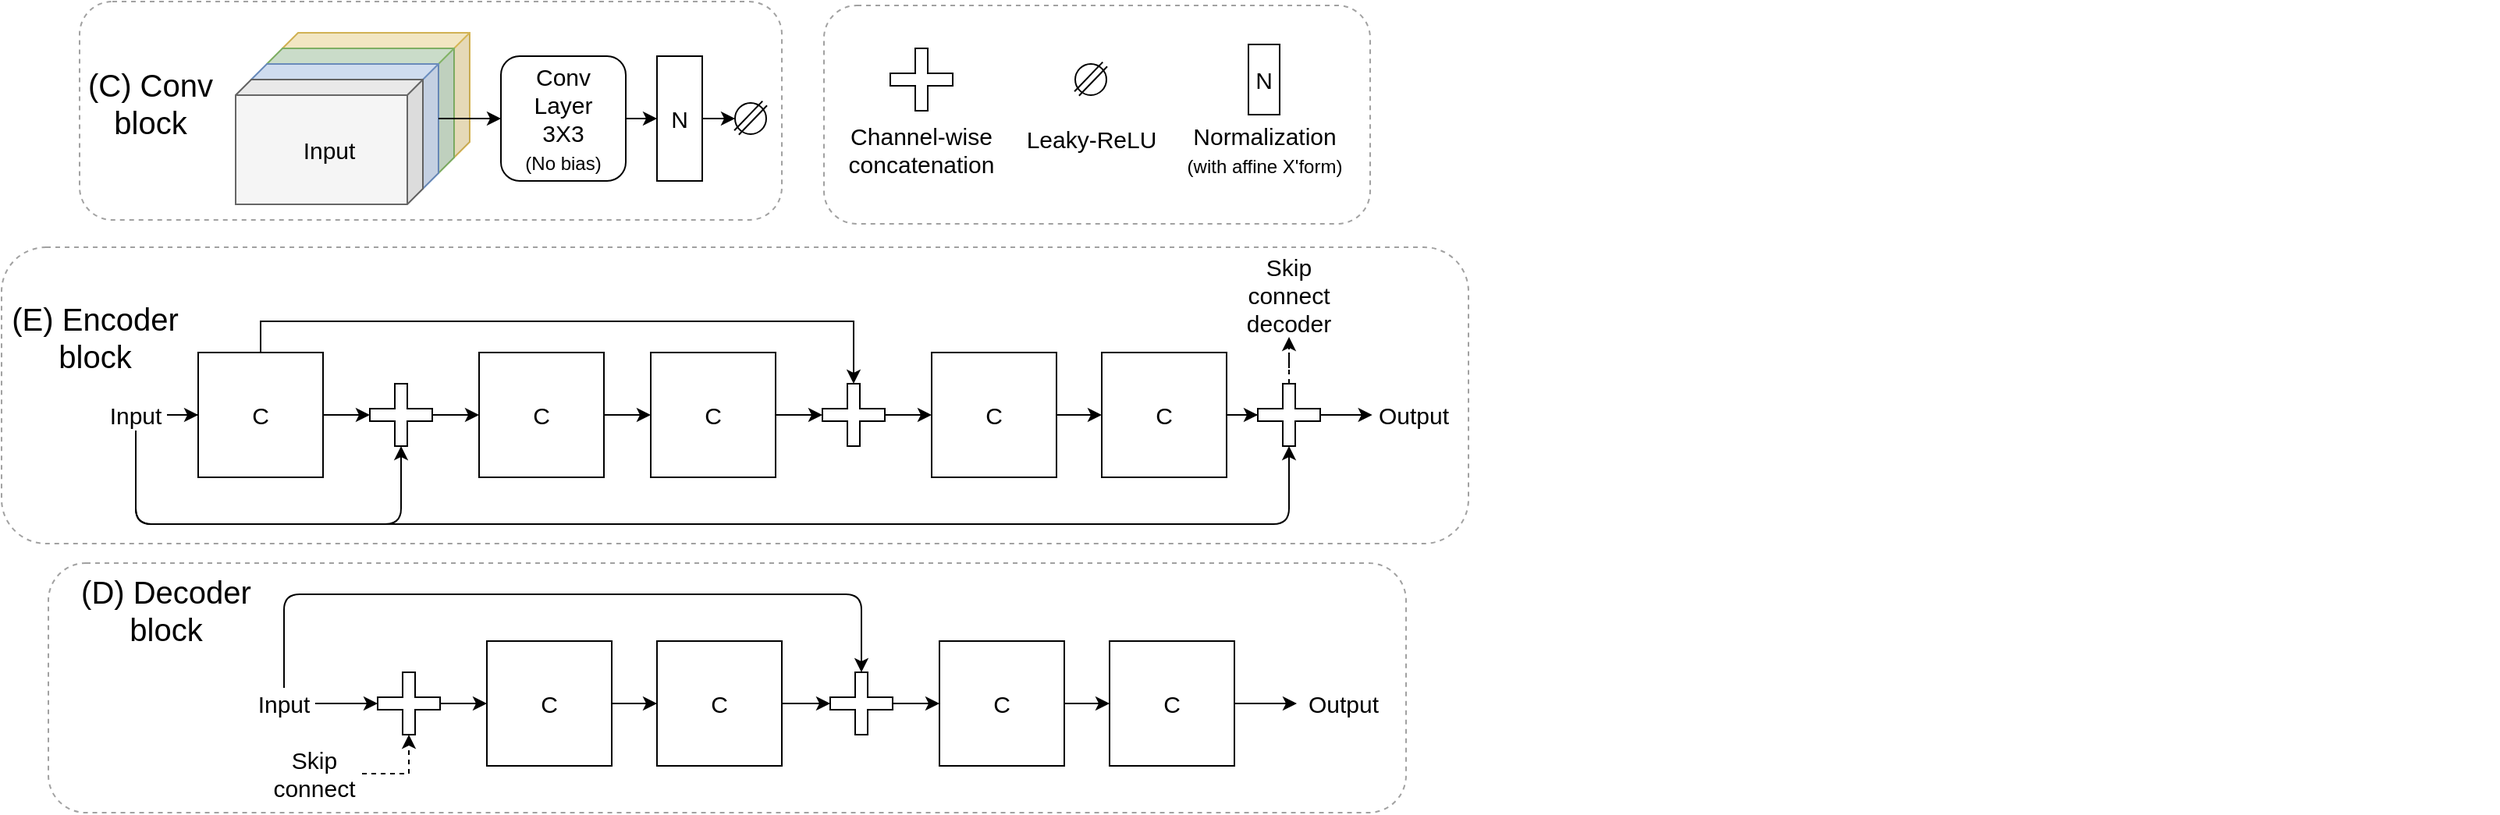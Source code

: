 <mxfile version="13.2.4" type="device" pages="2"><diagram id="8LjVywc4I2xho_co8mYB" name="Page-1"><mxGraphModel dx="1371" dy="939" grid="1" gridSize="10" guides="1" tooltips="1" connect="1" arrows="1" fold="1" page="1" pageScale="1" pageWidth="1400" pageHeight="700" math="0" shadow="0"><root><mxCell id="0"/><mxCell id="1" parent="0"/><mxCell id="MjpDu8oxRNMv4BNvSzaA-49" value="" style="group" vertex="1" connectable="0" parent="1"><mxGeometry x="1189.5" y="70" width="470.5" height="112.5" as="geometry"/></mxCell><mxCell id="MjpDu8oxRNMv4BNvSzaA-61" value="" style="group" vertex="1" connectable="0" parent="MjpDu8oxRNMv4BNvSzaA-49"><mxGeometry x="-609.5" y="-37.5" width="358.5" height="140" as="geometry"/></mxCell><mxCell id="MjpDu8oxRNMv4BNvSzaA-51" value="" style="rounded=1;whiteSpace=wrap;html=1;fillColor=none;dashed=1;strokeColor=#A1A1A1;" vertex="1" parent="MjpDu8oxRNMv4BNvSzaA-61"><mxGeometry x="7" width="350" height="140" as="geometry"/></mxCell><mxCell id="MjpDu8oxRNMv4BNvSzaA-29" value="Channel-wise concatenation" style="text;html=1;strokeColor=none;fillColor=none;align=center;verticalAlign=middle;whiteSpace=wrap;rounded=0;fontSize=15;" vertex="1" parent="MjpDu8oxRNMv4BNvSzaA-61"><mxGeometry y="67.5" width="139" height="50" as="geometry"/></mxCell><mxCell id="MjpDu8oxRNMv4BNvSzaA-28" value="" style="shape=cross;whiteSpace=wrap;html=1;" vertex="1" parent="MjpDu8oxRNMv4BNvSzaA-61"><mxGeometry x="49.5" y="27.5" width="40" height="40" as="geometry"/></mxCell><mxCell id="MjpDu8oxRNMv4BNvSzaA-46" value="" style="group" vertex="1" connectable="0" parent="MjpDu8oxRNMv4BNvSzaA-61"><mxGeometry x="108.5" y="37.5" width="139" height="60" as="geometry"/></mxCell><mxCell id="MjpDu8oxRNMv4BNvSzaA-42" value="" style="group" vertex="1" connectable="0" parent="MjpDu8oxRNMv4BNvSzaA-46"><mxGeometry x="59.5" width="20" height="20" as="geometry"/></mxCell><mxCell id="MjpDu8oxRNMv4BNvSzaA-43" value="" style="ellipse;whiteSpace=wrap;html=1;aspect=fixed;fontSize=15;" vertex="1" parent="MjpDu8oxRNMv4BNvSzaA-42"><mxGeometry width="20" height="20" as="geometry"/></mxCell><mxCell id="MjpDu8oxRNMv4BNvSzaA-44" value="" style="shape=link;html=1;fontSize=15;" edge="1" parent="MjpDu8oxRNMv4BNvSzaA-42"><mxGeometry width="50" height="50" relative="1" as="geometry"><mxPoint x="1" y="19" as="sourcePoint"/><mxPoint x="19.069" y="0.208" as="targetPoint"/></mxGeometry></mxCell><mxCell id="MjpDu8oxRNMv4BNvSzaA-45" value="Leaky-ReLU" style="text;html=1;strokeColor=none;fillColor=none;align=center;verticalAlign=middle;whiteSpace=wrap;rounded=0;fontSize=15;" vertex="1" parent="MjpDu8oxRNMv4BNvSzaA-46"><mxGeometry y="35" width="139" height="25" as="geometry"/></mxCell><mxCell id="MjpDu8oxRNMv4BNvSzaA-47" value="N" style="rounded=0;whiteSpace=wrap;html=1;fillColor=none;fontSize=15;" vertex="1" parent="MjpDu8oxRNMv4BNvSzaA-61"><mxGeometry x="279" y="25" width="20" height="45" as="geometry"/></mxCell><mxCell id="MjpDu8oxRNMv4BNvSzaA-52" value="" style="group" vertex="1" connectable="0" parent="MjpDu8oxRNMv4BNvSzaA-61"><mxGeometry x="219.5" y="67.5" width="139" height="50" as="geometry"/></mxCell><mxCell id="MjpDu8oxRNMv4BNvSzaA-48" value="Normalization&lt;br&gt;&lt;font style=&quot;font-size: 12px&quot;&gt;(with affine X'form)&lt;/font&gt;" style="text;html=1;strokeColor=none;fillColor=none;align=center;verticalAlign=middle;whiteSpace=wrap;rounded=0;fontSize=15;" vertex="1" parent="MjpDu8oxRNMv4BNvSzaA-52"><mxGeometry width="139" height="50" as="geometry"/></mxCell><mxCell id="MjpDu8oxRNMv4BNvSzaA-56" value="" style="group" vertex="1" connectable="0" parent="1"><mxGeometry x="90" y="390" width="870" height="160" as="geometry"/></mxCell><mxCell id="MjpDu8oxRNMv4BNvSzaA-55" value="" style="group" vertex="1" connectable="0" parent="MjpDu8oxRNMv4BNvSzaA-56"><mxGeometry width="870" height="160" as="geometry"/></mxCell><mxCell id="8z3Z631eIK25r2d6RRh8-50" value="Input" style="text;html=1;strokeColor=none;fillColor=none;align=center;verticalAlign=middle;whiteSpace=wrap;rounded=0;fontSize=15;" parent="MjpDu8oxRNMv4BNvSzaA-55" vertex="1"><mxGeometry x="131" y="80" width="40" height="20" as="geometry"/></mxCell><mxCell id="8z3Z631eIK25r2d6RRh8-55" value="Skip&lt;br style=&quot;font-size: 15px;&quot;&gt;connect" style="text;html=1;strokeColor=none;fillColor=none;align=center;verticalAlign=middle;whiteSpace=wrap;rounded=0;fontSize=15;" parent="MjpDu8oxRNMv4BNvSzaA-55" vertex="1"><mxGeometry x="140" y="110" width="61" height="50" as="geometry"/></mxCell><mxCell id="8z3Z631eIK25r2d6RRh8-70" value="(D) Decoder&lt;br&gt;block" style="text;html=1;strokeColor=none;fillColor=none;align=center;verticalAlign=middle;whiteSpace=wrap;rounded=0;fontSize=20;" parent="MjpDu8oxRNMv4BNvSzaA-55" vertex="1"><mxGeometry x="20" y="10" width="111" height="40" as="geometry"/></mxCell><mxCell id="HNE--YJL359TcWjooKDA-22" value="" style="shape=cross;whiteSpace=wrap;html=1;" vertex="1" parent="MjpDu8oxRNMv4BNvSzaA-55"><mxGeometry x="211" y="70" width="40" height="40" as="geometry"/></mxCell><mxCell id="HNE--YJL359TcWjooKDA-24" style="edgeStyle=orthogonalEdgeStyle;rounded=0;orthogonalLoop=1;jettySize=auto;html=1;entryX=0;entryY=0.5;entryDx=0;entryDy=0;entryPerimeter=0;" edge="1" parent="MjpDu8oxRNMv4BNvSzaA-55" source="8z3Z631eIK25r2d6RRh8-50" target="HNE--YJL359TcWjooKDA-22"><mxGeometry relative="1" as="geometry"/></mxCell><mxCell id="MjpDu8oxRNMv4BNvSzaA-27" style="edgeStyle=orthogonalEdgeStyle;rounded=0;orthogonalLoop=1;jettySize=auto;html=1;entryX=0.5;entryY=1;entryDx=0;entryDy=0;entryPerimeter=0;dashed=1;" edge="1" parent="MjpDu8oxRNMv4BNvSzaA-55" source="8z3Z631eIK25r2d6RRh8-55" target="HNE--YJL359TcWjooKDA-22"><mxGeometry relative="1" as="geometry"/></mxCell><mxCell id="HNE--YJL359TcWjooKDA-25" value="C" style="rounded=0;whiteSpace=wrap;html=1;fontSize=15;" vertex="1" parent="MjpDu8oxRNMv4BNvSzaA-55"><mxGeometry x="281" y="50" width="80" height="80" as="geometry"/></mxCell><mxCell id="HNE--YJL359TcWjooKDA-28" style="edgeStyle=orthogonalEdgeStyle;rounded=0;orthogonalLoop=1;jettySize=auto;html=1;" edge="1" parent="MjpDu8oxRNMv4BNvSzaA-55" source="HNE--YJL359TcWjooKDA-22" target="HNE--YJL359TcWjooKDA-25"><mxGeometry relative="1" as="geometry"/></mxCell><mxCell id="HNE--YJL359TcWjooKDA-26" value="C" style="rounded=0;whiteSpace=wrap;html=1;fontSize=15;" vertex="1" parent="MjpDu8oxRNMv4BNvSzaA-55"><mxGeometry x="390" y="50" width="80" height="80" as="geometry"/></mxCell><mxCell id="HNE--YJL359TcWjooKDA-29" style="edgeStyle=orthogonalEdgeStyle;rounded=0;orthogonalLoop=1;jettySize=auto;html=1;entryX=0;entryY=0.5;entryDx=0;entryDy=0;" edge="1" parent="MjpDu8oxRNMv4BNvSzaA-55" source="HNE--YJL359TcWjooKDA-25" target="HNE--YJL359TcWjooKDA-26"><mxGeometry relative="1" as="geometry"/></mxCell><mxCell id="HNE--YJL359TcWjooKDA-27" value="" style="shape=cross;whiteSpace=wrap;html=1;" vertex="1" parent="MjpDu8oxRNMv4BNvSzaA-55"><mxGeometry x="501" y="70" width="40" height="40" as="geometry"/></mxCell><mxCell id="HNE--YJL359TcWjooKDA-30" style="edgeStyle=orthogonalEdgeStyle;rounded=0;orthogonalLoop=1;jettySize=auto;html=1;entryX=0;entryY=0.5;entryDx=0;entryDy=0;entryPerimeter=0;" edge="1" parent="MjpDu8oxRNMv4BNvSzaA-55" source="HNE--YJL359TcWjooKDA-26" target="HNE--YJL359TcWjooKDA-27"><mxGeometry relative="1" as="geometry"/></mxCell><mxCell id="HNE--YJL359TcWjooKDA-32" value="" style="edgeStyle=elbowEdgeStyle;elbow=vertical;endArrow=classic;html=1;exitX=0.5;exitY=0;exitDx=0;exitDy=0;fontSize=15;entryX=0.5;entryY=0;entryDx=0;entryDy=0;entryPerimeter=0;" edge="1" parent="MjpDu8oxRNMv4BNvSzaA-55" source="8z3Z631eIK25r2d6RRh8-50" target="HNE--YJL359TcWjooKDA-27"><mxGeometry width="50" height="50" relative="1" as="geometry"><mxPoint x="191" y="-50" as="sourcePoint"/><mxPoint x="361" y="-40" as="targetPoint"/><Array as="points"><mxPoint x="350" y="20"/><mxPoint x="441" y="20"/></Array></mxGeometry></mxCell><mxCell id="HNE--YJL359TcWjooKDA-33" value="C" style="rounded=0;whiteSpace=wrap;html=1;fontSize=15;" vertex="1" parent="MjpDu8oxRNMv4BNvSzaA-55"><mxGeometry x="571" y="50" width="80" height="80" as="geometry"/></mxCell><mxCell id="HNE--YJL359TcWjooKDA-36" style="edgeStyle=orthogonalEdgeStyle;rounded=0;orthogonalLoop=1;jettySize=auto;html=1;entryX=0;entryY=0.5;entryDx=0;entryDy=0;" edge="1" parent="MjpDu8oxRNMv4BNvSzaA-55" source="HNE--YJL359TcWjooKDA-27" target="HNE--YJL359TcWjooKDA-33"><mxGeometry relative="1" as="geometry"/></mxCell><mxCell id="HNE--YJL359TcWjooKDA-34" value="C" style="rounded=0;whiteSpace=wrap;html=1;fontSize=15;" vertex="1" parent="MjpDu8oxRNMv4BNvSzaA-55"><mxGeometry x="680" y="50" width="80" height="80" as="geometry"/></mxCell><mxCell id="HNE--YJL359TcWjooKDA-35" style="edgeStyle=orthogonalEdgeStyle;rounded=0;orthogonalLoop=1;jettySize=auto;html=1;entryX=0;entryY=0.5;entryDx=0;entryDy=0;" edge="1" parent="MjpDu8oxRNMv4BNvSzaA-55" source="HNE--YJL359TcWjooKDA-33" target="HNE--YJL359TcWjooKDA-34"><mxGeometry relative="1" as="geometry"/></mxCell><mxCell id="HNE--YJL359TcWjooKDA-38" value="Output" style="text;html=1;strokeColor=none;fillColor=none;align=center;verticalAlign=middle;whiteSpace=wrap;rounded=0;fontSize=15;" vertex="1" parent="MjpDu8oxRNMv4BNvSzaA-55"><mxGeometry x="800" y="80" width="60" height="20" as="geometry"/></mxCell><mxCell id="HNE--YJL359TcWjooKDA-37" style="edgeStyle=orthogonalEdgeStyle;rounded=0;orthogonalLoop=1;jettySize=auto;html=1;entryX=0;entryY=0.5;entryDx=0;entryDy=0;" edge="1" parent="MjpDu8oxRNMv4BNvSzaA-55" source="HNE--YJL359TcWjooKDA-34" target="HNE--YJL359TcWjooKDA-38"><mxGeometry relative="1" as="geometry"><mxPoint x="790" y="90" as="targetPoint"/></mxGeometry></mxCell><mxCell id="MjpDu8oxRNMv4BNvSzaA-32" value="" style="rounded=1;whiteSpace=wrap;html=1;fillColor=none;dashed=1;strokeColor=#A1A1A1;" vertex="1" parent="MjpDu8oxRNMv4BNvSzaA-55"><mxGeometry width="870" height="160" as="geometry"/></mxCell><mxCell id="MjpDu8oxRNMv4BNvSzaA-57" value="" style="group" vertex="1" connectable="0" parent="1"><mxGeometry x="60" y="187.5" width="940" height="190" as="geometry"/></mxCell><mxCell id="MjpDu8oxRNMv4BNvSzaA-30" value="" style="rounded=1;whiteSpace=wrap;html=1;fillColor=none;dashed=1;strokeColor=#A1A1A1;" vertex="1" parent="MjpDu8oxRNMv4BNvSzaA-57"><mxGeometry width="940" height="190" as="geometry"/></mxCell><mxCell id="MjpDu8oxRNMv4BNvSzaA-54" value="" style="group" vertex="1" connectable="0" parent="MjpDu8oxRNMv4BNvSzaA-57"><mxGeometry x="5" y="2.5" width="930" height="185" as="geometry"/></mxCell><mxCell id="8z3Z631eIK25r2d6RRh8-19" value="C" style="rounded=0;whiteSpace=wrap;html=1;fontSize=15;" parent="MjpDu8oxRNMv4BNvSzaA-54" vertex="1"><mxGeometry x="121" y="65" width="80" height="80" as="geometry"/></mxCell><mxCell id="HNE--YJL359TcWjooKDA-31" style="edgeStyle=orthogonalEdgeStyle;rounded=0;orthogonalLoop=1;jettySize=auto;html=1;entryX=0;entryY=0.5;entryDx=0;entryDy=0;" edge="1" parent="MjpDu8oxRNMv4BNvSzaA-54" source="8z3Z631eIK25r2d6RRh8-21" target="8z3Z631eIK25r2d6RRh8-19"><mxGeometry relative="1" as="geometry"/></mxCell><mxCell id="8z3Z631eIK25r2d6RRh8-21" value="Input" style="text;html=1;strokeColor=none;fillColor=none;align=center;verticalAlign=middle;whiteSpace=wrap;rounded=0;fontSize=15;" parent="MjpDu8oxRNMv4BNvSzaA-54" vertex="1"><mxGeometry x="61" y="95" width="40" height="20" as="geometry"/></mxCell><mxCell id="8z3Z631eIK25r2d6RRh8-36" value="C" style="rounded=0;whiteSpace=wrap;html=1;fontSize=15;" parent="MjpDu8oxRNMv4BNvSzaA-54" vertex="1"><mxGeometry x="591" y="65" width="80" height="80" as="geometry"/></mxCell><mxCell id="8z3Z631eIK25r2d6RRh8-40" value="Skip&lt;br style=&quot;font-size: 15px;&quot;&gt;connect&lt;br style=&quot;font-size: 15px;&quot;&gt;decoder" style="text;html=1;strokeColor=none;fillColor=none;align=center;verticalAlign=middle;whiteSpace=wrap;rounded=0;fontSize=15;" parent="MjpDu8oxRNMv4BNvSzaA-54" vertex="1"><mxGeometry x="785" width="70" height="55" as="geometry"/></mxCell><mxCell id="8z3Z631eIK25r2d6RRh8-41" value="" style="edgeStyle=elbowEdgeStyle;elbow=vertical;endArrow=classic;html=1;exitX=0.5;exitY=1;exitDx=0;exitDy=0;entryX=0.5;entryY=1;entryDx=0;entryDy=0;fontSize=15;entryPerimeter=0;" parent="MjpDu8oxRNMv4BNvSzaA-54" source="8z3Z631eIK25r2d6RRh8-21" target="HNE--YJL359TcWjooKDA-19" edge="1"><mxGeometry width="50" height="50" relative="1" as="geometry"><mxPoint x="511" y="265" as="sourcePoint"/><mxPoint x="821" y="145" as="targetPoint"/><Array as="points"><mxPoint x="321" y="175"/></Array></mxGeometry></mxCell><mxCell id="8z3Z631eIK25r2d6RRh8-69" value="(E) Encoder&lt;br&gt;block" style="text;html=1;strokeColor=none;fillColor=none;align=center;verticalAlign=middle;whiteSpace=wrap;rounded=0;fontSize=20;" parent="MjpDu8oxRNMv4BNvSzaA-54" vertex="1"><mxGeometry y="25" width="110" height="60" as="geometry"/></mxCell><mxCell id="HNE--YJL359TcWjooKDA-5" value="C" style="rounded=0;whiteSpace=wrap;html=1;fontSize=15;" vertex="1" parent="MjpDu8oxRNMv4BNvSzaA-54"><mxGeometry x="301" y="65" width="80" height="80" as="geometry"/></mxCell><mxCell id="HNE--YJL359TcWjooKDA-9" style="edgeStyle=orthogonalEdgeStyle;rounded=0;orthogonalLoop=1;jettySize=auto;html=1;" edge="1" parent="MjpDu8oxRNMv4BNvSzaA-54" source="HNE--YJL359TcWjooKDA-6" target="HNE--YJL359TcWjooKDA-5"><mxGeometry relative="1" as="geometry"/></mxCell><mxCell id="HNE--YJL359TcWjooKDA-6" value="" style="shape=cross;whiteSpace=wrap;html=1;" vertex="1" parent="MjpDu8oxRNMv4BNvSzaA-54"><mxGeometry x="231" y="85" width="40" height="40" as="geometry"/></mxCell><mxCell id="HNE--YJL359TcWjooKDA-8" style="edgeStyle=orthogonalEdgeStyle;rounded=0;orthogonalLoop=1;jettySize=auto;html=1;entryX=0;entryY=0.5;entryDx=0;entryDy=0;entryPerimeter=0;" edge="1" parent="MjpDu8oxRNMv4BNvSzaA-54" source="8z3Z631eIK25r2d6RRh8-19" target="HNE--YJL359TcWjooKDA-6"><mxGeometry relative="1" as="geometry"/></mxCell><mxCell id="HNE--YJL359TcWjooKDA-7" value="" style="edgeStyle=elbowEdgeStyle;elbow=vertical;endArrow=classic;html=1;exitX=0.5;exitY=1;exitDx=0;exitDy=0;fontSize=15;entryX=0.5;entryY=1;entryDx=0;entryDy=0;entryPerimeter=0;" edge="1" parent="MjpDu8oxRNMv4BNvSzaA-54" source="8z3Z631eIK25r2d6RRh8-21" target="HNE--YJL359TcWjooKDA-6"><mxGeometry width="50" height="50" relative="1" as="geometry"><mxPoint x="91" y="125" as="sourcePoint"/><mxPoint x="250" y="140" as="targetPoint"/><Array as="points"><mxPoint x="160" y="175"/><mxPoint x="331" y="185"/></Array></mxGeometry></mxCell><mxCell id="HNE--YJL359TcWjooKDA-10" value="C" style="rounded=0;whiteSpace=wrap;html=1;fontSize=15;" vertex="1" parent="MjpDu8oxRNMv4BNvSzaA-54"><mxGeometry x="411" y="65" width="80" height="80" as="geometry"/></mxCell><mxCell id="HNE--YJL359TcWjooKDA-15" style="edgeStyle=orthogonalEdgeStyle;rounded=0;orthogonalLoop=1;jettySize=auto;html=1;" edge="1" parent="MjpDu8oxRNMv4BNvSzaA-54" source="HNE--YJL359TcWjooKDA-5" target="HNE--YJL359TcWjooKDA-10"><mxGeometry relative="1" as="geometry"/></mxCell><mxCell id="HNE--YJL359TcWjooKDA-13" style="edgeStyle=orthogonalEdgeStyle;rounded=0;orthogonalLoop=1;jettySize=auto;html=1;entryX=0;entryY=0.5;entryDx=0;entryDy=0;" edge="1" parent="MjpDu8oxRNMv4BNvSzaA-54" source="HNE--YJL359TcWjooKDA-11" target="8z3Z631eIK25r2d6RRh8-36"><mxGeometry relative="1" as="geometry"/></mxCell><mxCell id="HNE--YJL359TcWjooKDA-11" value="" style="shape=cross;whiteSpace=wrap;html=1;" vertex="1" parent="MjpDu8oxRNMv4BNvSzaA-54"><mxGeometry x="521" y="85" width="40" height="40" as="geometry"/></mxCell><mxCell id="HNE--YJL359TcWjooKDA-14" style="edgeStyle=orthogonalEdgeStyle;rounded=0;orthogonalLoop=1;jettySize=auto;html=1;exitX=0.5;exitY=0;exitDx=0;exitDy=0;entryX=0.5;entryY=0;entryDx=0;entryDy=0;entryPerimeter=0;" edge="1" parent="MjpDu8oxRNMv4BNvSzaA-54" source="8z3Z631eIK25r2d6RRh8-19" target="HNE--YJL359TcWjooKDA-11"><mxGeometry relative="1" as="geometry"><Array as="points"><mxPoint x="161" y="45"/><mxPoint x="541" y="45"/></Array></mxGeometry></mxCell><mxCell id="HNE--YJL359TcWjooKDA-12" style="edgeStyle=orthogonalEdgeStyle;rounded=0;orthogonalLoop=1;jettySize=auto;html=1;entryX=0;entryY=0.5;entryDx=0;entryDy=0;entryPerimeter=0;" edge="1" parent="MjpDu8oxRNMv4BNvSzaA-54" source="HNE--YJL359TcWjooKDA-10" target="HNE--YJL359TcWjooKDA-11"><mxGeometry relative="1" as="geometry"/></mxCell><mxCell id="HNE--YJL359TcWjooKDA-16" value="C" style="rounded=0;whiteSpace=wrap;html=1;fontSize=15;" vertex="1" parent="MjpDu8oxRNMv4BNvSzaA-54"><mxGeometry x="700" y="65" width="80" height="80" as="geometry"/></mxCell><mxCell id="HNE--YJL359TcWjooKDA-17" style="edgeStyle=orthogonalEdgeStyle;rounded=0;orthogonalLoop=1;jettySize=auto;html=1;entryX=0;entryY=0.5;entryDx=0;entryDy=0;" edge="1" parent="MjpDu8oxRNMv4BNvSzaA-54" source="8z3Z631eIK25r2d6RRh8-36" target="HNE--YJL359TcWjooKDA-16"><mxGeometry relative="1" as="geometry"/></mxCell><mxCell id="MjpDu8oxRNMv4BNvSzaA-21" style="edgeStyle=orthogonalEdgeStyle;rounded=0;orthogonalLoop=1;jettySize=auto;html=1;dashed=1;" edge="1" parent="MjpDu8oxRNMv4BNvSzaA-54" source="HNE--YJL359TcWjooKDA-19" target="8z3Z631eIK25r2d6RRh8-40"><mxGeometry relative="1" as="geometry"/></mxCell><mxCell id="MjpDu8oxRNMv4BNvSzaA-25" style="edgeStyle=orthogonalEdgeStyle;rounded=0;orthogonalLoop=1;jettySize=auto;html=1;" edge="1" parent="MjpDu8oxRNMv4BNvSzaA-54" source="HNE--YJL359TcWjooKDA-19"><mxGeometry relative="1" as="geometry"><mxPoint x="873.356" y="105.03" as="targetPoint"/></mxGeometry></mxCell><mxCell id="HNE--YJL359TcWjooKDA-19" value="" style="shape=cross;whiteSpace=wrap;html=1;" vertex="1" parent="MjpDu8oxRNMv4BNvSzaA-54"><mxGeometry x="800" y="85" width="40" height="40" as="geometry"/></mxCell><mxCell id="HNE--YJL359TcWjooKDA-40" value="Output" style="text;html=1;strokeColor=none;fillColor=none;align=center;verticalAlign=middle;whiteSpace=wrap;rounded=0;fontSize=15;" vertex="1" parent="MjpDu8oxRNMv4BNvSzaA-54"><mxGeometry x="870" y="95" width="60" height="20" as="geometry"/></mxCell><mxCell id="MjpDu8oxRNMv4BNvSzaA-19" style="edgeStyle=orthogonalEdgeStyle;rounded=0;orthogonalLoop=1;jettySize=auto;html=1;entryX=0;entryY=0.5;entryDx=0;entryDy=0;entryPerimeter=0;" edge="1" parent="MjpDu8oxRNMv4BNvSzaA-54" source="HNE--YJL359TcWjooKDA-16" target="HNE--YJL359TcWjooKDA-19"><mxGeometry relative="1" as="geometry"/></mxCell><mxCell id="MjpDu8oxRNMv4BNvSzaA-60" value="" style="group" vertex="1" connectable="0" parent="1"><mxGeometry x="110" y="30" width="450" height="140" as="geometry"/></mxCell><mxCell id="MjpDu8oxRNMv4BNvSzaA-33" value="" style="rounded=1;whiteSpace=wrap;html=1;fillColor=none;dashed=1;strokeColor=#A1A1A1;" vertex="1" parent="MjpDu8oxRNMv4BNvSzaA-60"><mxGeometry width="450" height="140" as="geometry"/></mxCell><mxCell id="MjpDu8oxRNMv4BNvSzaA-1" value="" style="shape=cube;whiteSpace=wrap;html=1;boundedLbl=1;backgroundOutline=1;darkOpacity=0.05;darkOpacity2=0.1;flipH=1;size=10;comic=0;fillColor=#fff2cc;strokeColor=#d6b656;" vertex="1" parent="MjpDu8oxRNMv4BNvSzaA-60"><mxGeometry x="130" y="20" width="120" height="80" as="geometry"/></mxCell><mxCell id="MjpDu8oxRNMv4BNvSzaA-2" value="" style="shape=cube;whiteSpace=wrap;html=1;boundedLbl=1;backgroundOutline=1;darkOpacity=0.05;darkOpacity2=0.1;flipH=1;size=10;comic=0;fillColor=#d5e8d4;strokeColor=#82b366;" vertex="1" parent="MjpDu8oxRNMv4BNvSzaA-60"><mxGeometry x="120" y="30" width="120" height="80" as="geometry"/></mxCell><mxCell id="MjpDu8oxRNMv4BNvSzaA-3" value="" style="shape=cube;whiteSpace=wrap;html=1;boundedLbl=1;backgroundOutline=1;darkOpacity=0.05;darkOpacity2=0.1;flipH=1;size=10;comic=0;fillColor=#dae8fc;strokeColor=#6c8ebf;" vertex="1" parent="MjpDu8oxRNMv4BNvSzaA-60"><mxGeometry x="110" y="40" width="120" height="80" as="geometry"/></mxCell><mxCell id="MjpDu8oxRNMv4BNvSzaA-5" value="Conv&lt;br&gt;Layer&lt;br&gt;3X3&lt;br&gt;&lt;font style=&quot;font-size: 12px&quot;&gt;(No bias)&lt;/font&gt;" style="rounded=1;whiteSpace=wrap;html=1;fontSize=15;" vertex="1" parent="MjpDu8oxRNMv4BNvSzaA-60"><mxGeometry x="270" y="35" width="80" height="80" as="geometry"/></mxCell><mxCell id="MjpDu8oxRNMv4BNvSzaA-7" value="N" style="rounded=0;whiteSpace=wrap;html=1;fillColor=none;fontSize=15;" vertex="1" parent="MjpDu8oxRNMv4BNvSzaA-60"><mxGeometry x="370" y="35" width="29" height="80" as="geometry"/></mxCell><mxCell id="MjpDu8oxRNMv4BNvSzaA-4" style="edgeStyle=orthogonalEdgeStyle;rounded=0;orthogonalLoop=1;jettySize=auto;html=1;exitX=1;exitY=0.5;exitDx=0;exitDy=0;entryX=0;entryY=0.5;entryDx=0;entryDy=0;" edge="1" parent="MjpDu8oxRNMv4BNvSzaA-60" source="MjpDu8oxRNMv4BNvSzaA-5" target="MjpDu8oxRNMv4BNvSzaA-7"><mxGeometry relative="1" as="geometry"/></mxCell><mxCell id="MjpDu8oxRNMv4BNvSzaA-8" value="" style="group" vertex="1" connectable="0" parent="MjpDu8oxRNMv4BNvSzaA-60"><mxGeometry x="420" y="65" width="20" height="20" as="geometry"/></mxCell><mxCell id="MjpDu8oxRNMv4BNvSzaA-9" value="" style="ellipse;whiteSpace=wrap;html=1;aspect=fixed;fontSize=15;" vertex="1" parent="MjpDu8oxRNMv4BNvSzaA-8"><mxGeometry width="20" height="20" as="geometry"/></mxCell><mxCell id="MjpDu8oxRNMv4BNvSzaA-10" value="" style="shape=link;html=1;fontSize=15;" edge="1" parent="MjpDu8oxRNMv4BNvSzaA-8"><mxGeometry width="50" height="50" relative="1" as="geometry"><mxPoint x="1" y="19" as="sourcePoint"/><mxPoint x="19.069" y="0.208" as="targetPoint"/></mxGeometry></mxCell><mxCell id="MjpDu8oxRNMv4BNvSzaA-11" value="" style="shape=cube;whiteSpace=wrap;html=1;boundedLbl=1;backgroundOutline=1;darkOpacity=0.05;darkOpacity2=0.1;flipH=1;size=10;comic=0;fillColor=#f5f5f5;strokeColor=#666666;fontColor=#333333;" vertex="1" parent="MjpDu8oxRNMv4BNvSzaA-60"><mxGeometry x="100" y="50" width="120" height="80" as="geometry"/></mxCell><mxCell id="MjpDu8oxRNMv4BNvSzaA-12" value="Input" style="text;html=1;strokeColor=none;fillColor=none;align=center;verticalAlign=middle;whiteSpace=wrap;rounded=0;fontSize=15;labelBackgroundColor=none;" vertex="1" parent="MjpDu8oxRNMv4BNvSzaA-60"><mxGeometry x="140" y="85" width="40" height="20" as="geometry"/></mxCell><mxCell id="MjpDu8oxRNMv4BNvSzaA-6" style="edgeStyle=orthogonalEdgeStyle;rounded=0;orthogonalLoop=1;jettySize=auto;html=1;entryX=0;entryY=0.5;entryDx=0;entryDy=0;" edge="1" parent="MjpDu8oxRNMv4BNvSzaA-60" source="MjpDu8oxRNMv4BNvSzaA-7" target="MjpDu8oxRNMv4BNvSzaA-9"><mxGeometry relative="1" as="geometry"/></mxCell><mxCell id="MjpDu8oxRNMv4BNvSzaA-13" value="" style="endArrow=classic;html=1;exitX=0;exitY=0;exitDx=0;exitDy=35;exitPerimeter=0;entryX=0;entryY=0.5;entryDx=0;entryDy=0;" edge="1" parent="MjpDu8oxRNMv4BNvSzaA-60" source="MjpDu8oxRNMv4BNvSzaA-3" target="MjpDu8oxRNMv4BNvSzaA-5"><mxGeometry width="50" height="50" relative="1" as="geometry"><mxPoint x="340" y="145" as="sourcePoint"/><mxPoint x="390" y="95" as="targetPoint"/></mxGeometry></mxCell><mxCell id="MjpDu8oxRNMv4BNvSzaA-17" value="(C) Conv&lt;br&gt;block" style="text;html=1;strokeColor=none;fillColor=none;align=center;verticalAlign=middle;whiteSpace=wrap;rounded=0;fontSize=20;" vertex="1" parent="MjpDu8oxRNMv4BNvSzaA-60"><mxGeometry y="35" width="91" height="60" as="geometry"/></mxCell></root></mxGraphModel></diagram><diagram id="080cif78EgfooTxPp9Mn" name="ConvLayer"><mxGraphModel dx="960" dy="657" grid="1" gridSize="10" guides="1" tooltips="1" connect="1" arrows="1" fold="1" page="1" pageScale="1" pageWidth="1400" pageHeight="700" math="0" shadow="0"><root><mxCell id="pBDoU1aw1VSddHFv2EAP-0"/><mxCell id="pBDoU1aw1VSddHFv2EAP-1" parent="pBDoU1aw1VSddHFv2EAP-0"/><mxCell id="KRM65MUuQWmQ5UBl4ott-5" value="" style="shape=cube;whiteSpace=wrap;html=1;boundedLbl=1;backgroundOutline=1;darkOpacity=0.05;darkOpacity2=0.1;flipH=1;size=10;comic=0;fillColor=#fff2cc;strokeColor=#d6b656;" parent="pBDoU1aw1VSddHFv2EAP-1" vertex="1"><mxGeometry x="650" y="235" width="120" height="80" as="geometry"/></mxCell><mxCell id="KRM65MUuQWmQ5UBl4ott-4" value="" style="shape=cube;whiteSpace=wrap;html=1;boundedLbl=1;backgroundOutline=1;darkOpacity=0.05;darkOpacity2=0.1;flipH=1;size=10;comic=0;fillColor=#d5e8d4;strokeColor=#82b366;" parent="pBDoU1aw1VSddHFv2EAP-1" vertex="1"><mxGeometry x="640" y="245" width="120" height="80" as="geometry"/></mxCell><mxCell id="KRM65MUuQWmQ5UBl4ott-3" value="" style="shape=cube;whiteSpace=wrap;html=1;boundedLbl=1;backgroundOutline=1;darkOpacity=0.05;darkOpacity2=0.1;flipH=1;size=10;comic=0;fillColor=#dae8fc;strokeColor=#6c8ebf;" parent="pBDoU1aw1VSddHFv2EAP-1" vertex="1"><mxGeometry x="630" y="255" width="120" height="80" as="geometry"/></mxCell><mxCell id="uAglM6RyTxTnFU2iEApv-1" style="edgeStyle=orthogonalEdgeStyle;rounded=0;orthogonalLoop=1;jettySize=auto;html=1;exitX=1;exitY=0.5;exitDx=0;exitDy=0;entryX=0;entryY=0.5;entryDx=0;entryDy=0;" edge="1" parent="pBDoU1aw1VSddHFv2EAP-1" source="KclkZemgRjbizYAlw3tL-0" target="KclkZemgRjbizYAlw3tL-3"><mxGeometry relative="1" as="geometry"/></mxCell><mxCell id="KclkZemgRjbizYAlw3tL-0" value="Conv&lt;br&gt;Layer&lt;br&gt;3X3" style="rounded=0;whiteSpace=wrap;html=1;fontSize=15;" parent="pBDoU1aw1VSddHFv2EAP-1" vertex="1"><mxGeometry x="790" y="250" width="80" height="80" as="geometry"/></mxCell><mxCell id="uAglM6RyTxTnFU2iEApv-2" style="edgeStyle=orthogonalEdgeStyle;rounded=0;orthogonalLoop=1;jettySize=auto;html=1;entryX=0;entryY=0.5;entryDx=0;entryDy=0;" edge="1" parent="pBDoU1aw1VSddHFv2EAP-1" source="KclkZemgRjbizYAlw3tL-3" target="KRM65MUuQWmQ5UBl4ott-0"><mxGeometry relative="1" as="geometry"/></mxCell><mxCell id="KclkZemgRjbizYAlw3tL-3" value="N" style="rounded=0;whiteSpace=wrap;html=1;fillColor=#00CC00;fontSize=15;" parent="pBDoU1aw1VSddHFv2EAP-1" vertex="1"><mxGeometry x="890" y="250" width="29" height="80" as="geometry"/></mxCell><mxCell id="KRM65MUuQWmQ5UBl4ott-1" value="" style="group" parent="pBDoU1aw1VSddHFv2EAP-1" vertex="1" connectable="0"><mxGeometry x="940" y="280" width="20" height="20" as="geometry"/></mxCell><mxCell id="KRM65MUuQWmQ5UBl4ott-0" value="" style="ellipse;whiteSpace=wrap;html=1;aspect=fixed;fontSize=15;" parent="KRM65MUuQWmQ5UBl4ott-1" vertex="1"><mxGeometry width="20" height="20" as="geometry"/></mxCell><mxCell id="KclkZemgRjbizYAlw3tL-4" value="" style="shape=link;html=1;fontSize=15;" parent="KRM65MUuQWmQ5UBl4ott-1" edge="1"><mxGeometry width="50" height="50" relative="1" as="geometry"><mxPoint x="1" y="19" as="sourcePoint"/><mxPoint x="19.069" y="0.208" as="targetPoint"/></mxGeometry></mxCell><mxCell id="KRM65MUuQWmQ5UBl4ott-2" value="" style="shape=cube;whiteSpace=wrap;html=1;boundedLbl=1;backgroundOutline=1;darkOpacity=0.05;darkOpacity2=0.1;flipH=1;size=10;comic=0;fillColor=#f5f5f5;strokeColor=#666666;fontColor=#333333;" parent="pBDoU1aw1VSddHFv2EAP-1" vertex="1"><mxGeometry x="620" y="265" width="120" height="80" as="geometry"/></mxCell><mxCell id="KclkZemgRjbizYAlw3tL-2" value="Input" style="text;html=1;strokeColor=none;fillColor=none;align=center;verticalAlign=middle;whiteSpace=wrap;rounded=0;fontSize=15;labelBackgroundColor=none;" parent="pBDoU1aw1VSddHFv2EAP-1" vertex="1"><mxGeometry x="660" y="300" width="40" height="20" as="geometry"/></mxCell><mxCell id="uAglM6RyTxTnFU2iEApv-0" value="" style="endArrow=classic;html=1;exitX=0;exitY=0;exitDx=0;exitDy=35;exitPerimeter=0;entryX=0;entryY=0.5;entryDx=0;entryDy=0;" edge="1" parent="pBDoU1aw1VSddHFv2EAP-1" source="KRM65MUuQWmQ5UBl4ott-3" target="KclkZemgRjbizYAlw3tL-0"><mxGeometry width="50" height="50" relative="1" as="geometry"><mxPoint x="860" y="360" as="sourcePoint"/><mxPoint x="910" y="310" as="targetPoint"/></mxGeometry></mxCell></root></mxGraphModel></diagram></mxfile>